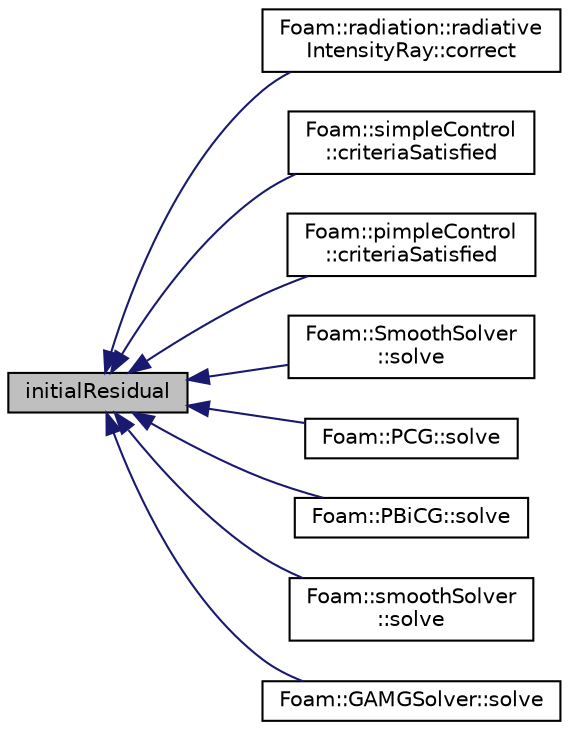 digraph "initialResidual"
{
  bgcolor="transparent";
  edge [fontname="Helvetica",fontsize="10",labelfontname="Helvetica",labelfontsize="10"];
  node [fontname="Helvetica",fontsize="10",shape=record];
  rankdir="LR";
  Node1 [label="initialResidual",height=0.2,width=0.4,color="black", fillcolor="grey75", style="filled", fontcolor="black"];
  Node1 -> Node2 [dir="back",color="midnightblue",fontsize="10",style="solid",fontname="Helvetica"];
  Node2 [label="Foam::radiation::radiative\lIntensityRay::correct",height=0.2,width=0.4,color="black",URL="$a02049.html#a5d8b5f2f9d4a9af38848bb31b74a2ddf",tooltip="Update radiative intensity on i direction. "];
  Node1 -> Node3 [dir="back",color="midnightblue",fontsize="10",style="solid",fontname="Helvetica"];
  Node3 [label="Foam::simpleControl\l::criteriaSatisfied",height=0.2,width=0.4,color="black",URL="$a02294.html#a2ccaff4c460a7c2f5a7ed00ac8aec76d",tooltip="Return true if all convergence checks are satisfied. "];
  Node1 -> Node4 [dir="back",color="midnightblue",fontsize="10",style="solid",fontname="Helvetica"];
  Node4 [label="Foam::pimpleControl\l::criteriaSatisfied",height=0.2,width=0.4,color="black",URL="$a01841.html#a2ccaff4c460a7c2f5a7ed00ac8aec76d",tooltip="Return true if all convergence checks are satisfied. "];
  Node1 -> Node5 [dir="back",color="midnightblue",fontsize="10",style="solid",fontname="Helvetica"];
  Node5 [label="Foam::SmoothSolver\l::solve",height=0.2,width=0.4,color="black",URL="$a02346.html#a6020d3a68339ab1a050e90633b70ca5a",tooltip="Solve the matrix with this solver. "];
  Node1 -> Node6 [dir="back",color="midnightblue",fontsize="10",style="solid",fontname="Helvetica"];
  Node6 [label="Foam::PCG::solve",height=0.2,width=0.4,color="black",URL="$a01812.html#a67060ce780f6992862e39b0d82c37aa0",tooltip="Solve the matrix with this solver. "];
  Node1 -> Node7 [dir="back",color="midnightblue",fontsize="10",style="solid",fontname="Helvetica"];
  Node7 [label="Foam::PBiCG::solve",height=0.2,width=0.4,color="black",URL="$a01810.html#a67060ce780f6992862e39b0d82c37aa0",tooltip="Solve the matrix with this solver. "];
  Node1 -> Node8 [dir="back",color="midnightblue",fontsize="10",style="solid",fontname="Helvetica"];
  Node8 [label="Foam::smoothSolver\l::solve",height=0.2,width=0.4,color="black",URL="$a02345.html#a67060ce780f6992862e39b0d82c37aa0",tooltip="Solve the matrix with this solver. "];
  Node1 -> Node9 [dir="back",color="midnightblue",fontsize="10",style="solid",fontname="Helvetica"];
  Node9 [label="Foam::GAMGSolver::solve",height=0.2,width=0.4,color="black",URL="$a00893.html#a67060ce780f6992862e39b0d82c37aa0",tooltip="Solve. "];
}
